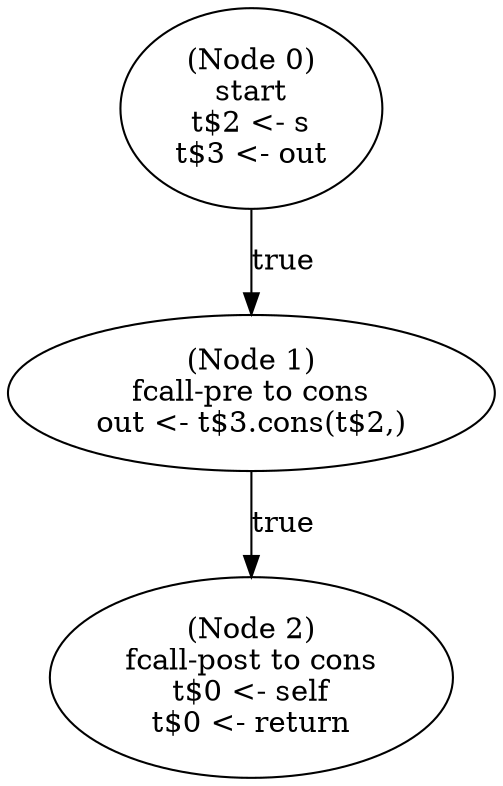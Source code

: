 digraph add_out_post {
  n0 [label="(Node 0)\nstart\nt$2 <- s\nt$3 <- out\n"];
 n0 -> n1 [label="true"];
  n1 [label="(Node 1)\nfcall-pre to cons\nout <- t$3.cons(t$2,)\n"];
 n1 -> n2 [label="true"];
  n2 [label="(Node 2)\nfcall-post to cons\nt$0 <- self\nt$0 <- return\n"];
}
